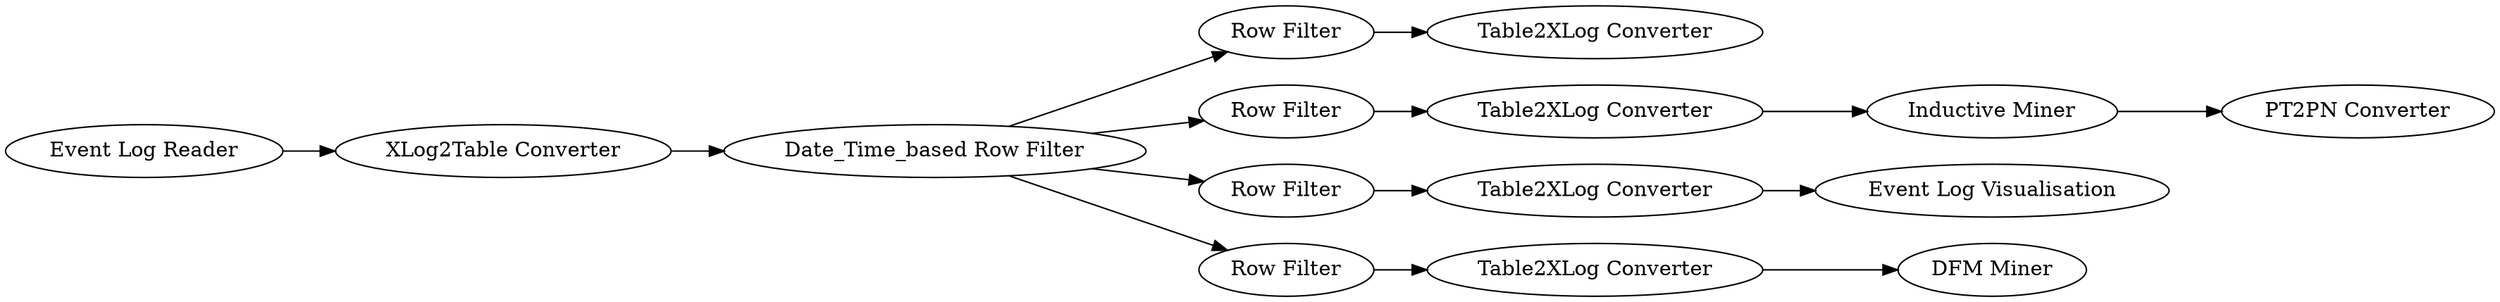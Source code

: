 digraph {
	5 -> 51
	51 -> 52
	45 -> 64
	52 -> 55
	51 -> 53
	51 -> 44
	54 -> 57
	56 -> 59
	59 -> 60
	57 -> 65
	44 -> 45
	51 -> 54
	53 -> 56
	66 -> 5
	5 [label="XLog2Table Converter"]
	64 [label="Event Log Visualisation"]
	57 [label="Table2XLog Converter"]
	55 [label="Table2XLog Converter"]
	44 [label="Row Filter"]
	66 [label="Event Log Reader"]
	53 [label="Row Filter"]
	65 [label="DFM Miner"]
	51 [label="Date_Time_based Row Filter"]
	56 [label="Table2XLog Converter"]
	54 [label="Row Filter"]
	52 [label="Row Filter"]
	60 [label="PT2PN Converter"]
	45 [label="Table2XLog Converter"]
	59 [label="Inductive Miner"]
	rankdir=LR
}
